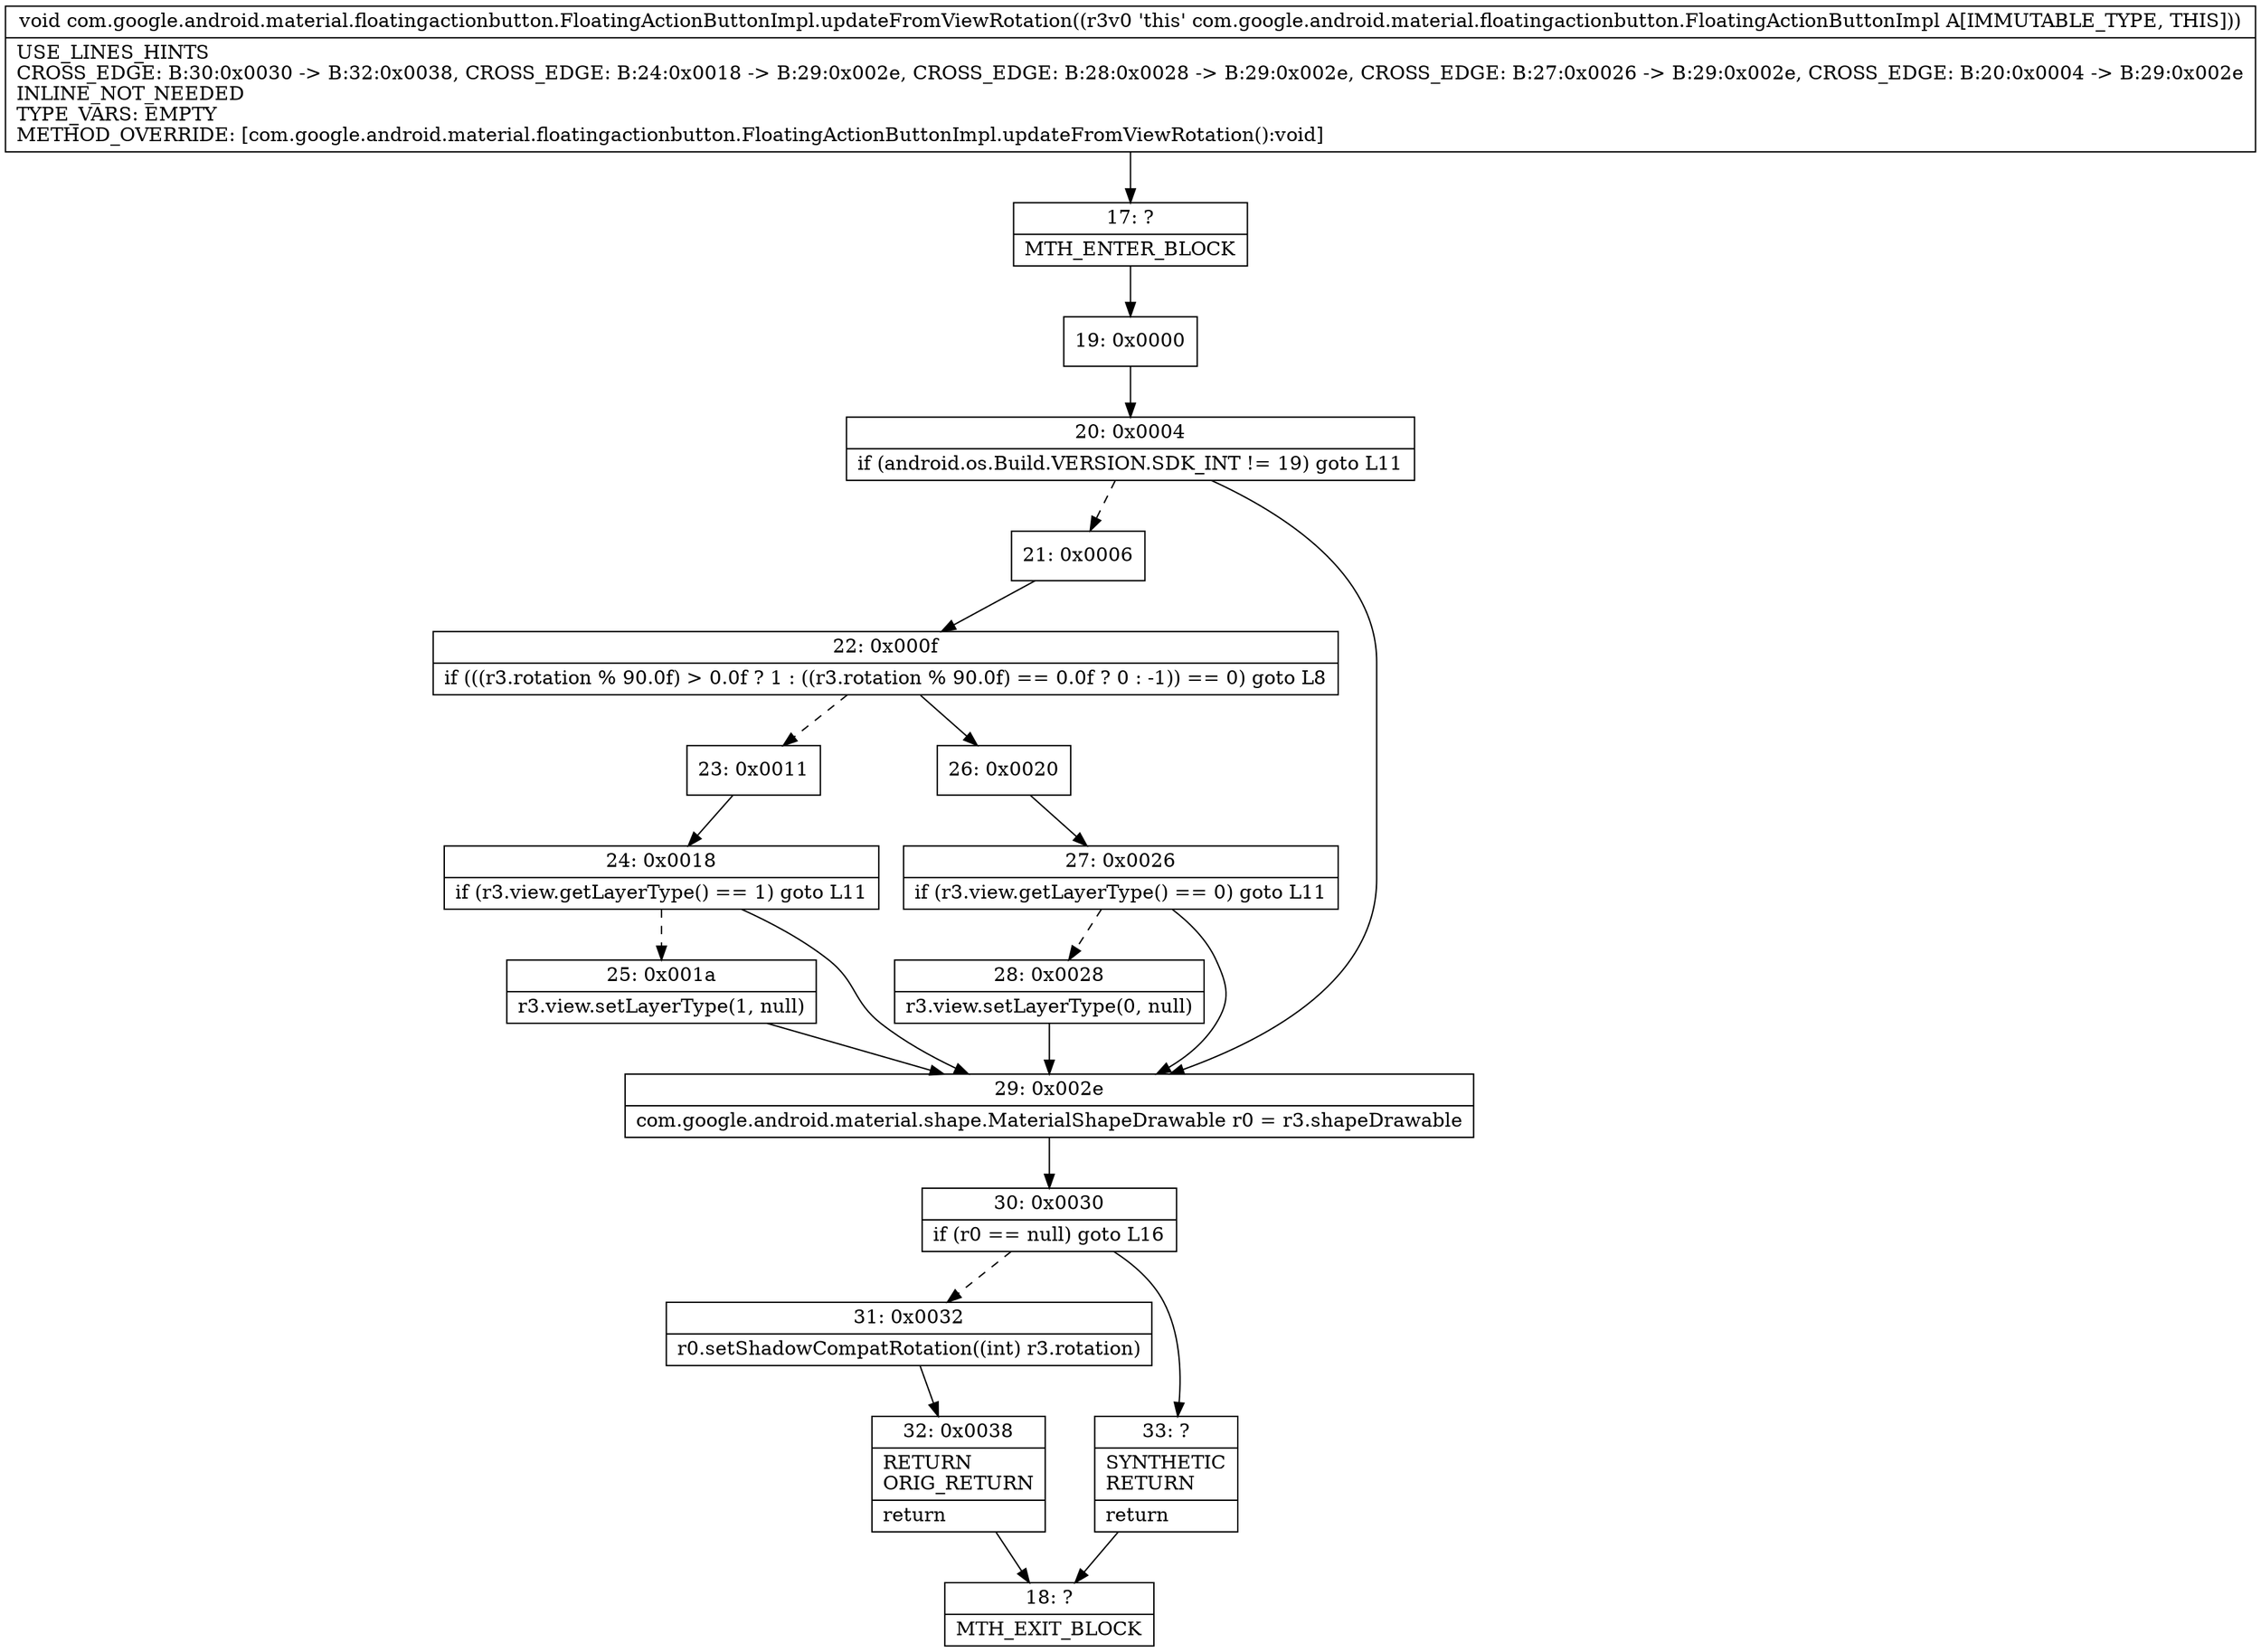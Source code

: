 digraph "CFG forcom.google.android.material.floatingactionbutton.FloatingActionButtonImpl.updateFromViewRotation()V" {
Node_17 [shape=record,label="{17\:\ ?|MTH_ENTER_BLOCK\l}"];
Node_19 [shape=record,label="{19\:\ 0x0000}"];
Node_20 [shape=record,label="{20\:\ 0x0004|if (android.os.Build.VERSION.SDK_INT != 19) goto L11\l}"];
Node_21 [shape=record,label="{21\:\ 0x0006}"];
Node_22 [shape=record,label="{22\:\ 0x000f|if (((r3.rotation % 90.0f) \> 0.0f ? 1 : ((r3.rotation % 90.0f) == 0.0f ? 0 : \-1)) == 0) goto L8\l}"];
Node_23 [shape=record,label="{23\:\ 0x0011}"];
Node_24 [shape=record,label="{24\:\ 0x0018|if (r3.view.getLayerType() == 1) goto L11\l}"];
Node_25 [shape=record,label="{25\:\ 0x001a|r3.view.setLayerType(1, null)\l}"];
Node_26 [shape=record,label="{26\:\ 0x0020}"];
Node_27 [shape=record,label="{27\:\ 0x0026|if (r3.view.getLayerType() == 0) goto L11\l}"];
Node_28 [shape=record,label="{28\:\ 0x0028|r3.view.setLayerType(0, null)\l}"];
Node_29 [shape=record,label="{29\:\ 0x002e|com.google.android.material.shape.MaterialShapeDrawable r0 = r3.shapeDrawable\l}"];
Node_30 [shape=record,label="{30\:\ 0x0030|if (r0 == null) goto L16\l}"];
Node_31 [shape=record,label="{31\:\ 0x0032|r0.setShadowCompatRotation((int) r3.rotation)\l}"];
Node_32 [shape=record,label="{32\:\ 0x0038|RETURN\lORIG_RETURN\l|return\l}"];
Node_18 [shape=record,label="{18\:\ ?|MTH_EXIT_BLOCK\l}"];
Node_33 [shape=record,label="{33\:\ ?|SYNTHETIC\lRETURN\l|return\l}"];
MethodNode[shape=record,label="{void com.google.android.material.floatingactionbutton.FloatingActionButtonImpl.updateFromViewRotation((r3v0 'this' com.google.android.material.floatingactionbutton.FloatingActionButtonImpl A[IMMUTABLE_TYPE, THIS]))  | USE_LINES_HINTS\lCROSS_EDGE: B:30:0x0030 \-\> B:32:0x0038, CROSS_EDGE: B:24:0x0018 \-\> B:29:0x002e, CROSS_EDGE: B:28:0x0028 \-\> B:29:0x002e, CROSS_EDGE: B:27:0x0026 \-\> B:29:0x002e, CROSS_EDGE: B:20:0x0004 \-\> B:29:0x002e\lINLINE_NOT_NEEDED\lTYPE_VARS: EMPTY\lMETHOD_OVERRIDE: [com.google.android.material.floatingactionbutton.FloatingActionButtonImpl.updateFromViewRotation():void]\l}"];
MethodNode -> Node_17;Node_17 -> Node_19;
Node_19 -> Node_20;
Node_20 -> Node_21[style=dashed];
Node_20 -> Node_29;
Node_21 -> Node_22;
Node_22 -> Node_23[style=dashed];
Node_22 -> Node_26;
Node_23 -> Node_24;
Node_24 -> Node_25[style=dashed];
Node_24 -> Node_29;
Node_25 -> Node_29;
Node_26 -> Node_27;
Node_27 -> Node_28[style=dashed];
Node_27 -> Node_29;
Node_28 -> Node_29;
Node_29 -> Node_30;
Node_30 -> Node_31[style=dashed];
Node_30 -> Node_33;
Node_31 -> Node_32;
Node_32 -> Node_18;
Node_33 -> Node_18;
}

